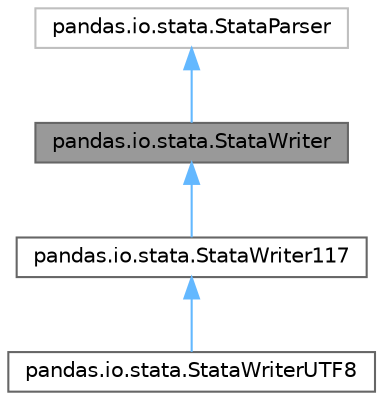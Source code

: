 digraph "pandas.io.stata.StataWriter"
{
 // LATEX_PDF_SIZE
  bgcolor="transparent";
  edge [fontname=Helvetica,fontsize=10,labelfontname=Helvetica,labelfontsize=10];
  node [fontname=Helvetica,fontsize=10,shape=box,height=0.2,width=0.4];
  Node1 [id="Node000001",label="pandas.io.stata.StataWriter",height=0.2,width=0.4,color="gray40", fillcolor="grey60", style="filled", fontcolor="black",tooltip=" "];
  Node2 -> Node1 [id="edge4_Node000001_Node000002",dir="back",color="steelblue1",style="solid",tooltip=" "];
  Node2 [id="Node000002",label="pandas.io.stata.StataParser",height=0.2,width=0.4,color="grey75", fillcolor="white", style="filled",URL="$df/d0e/classpandas_1_1io_1_1stata_1_1StataParser.html",tooltip=" "];
  Node1 -> Node3 [id="edge5_Node000001_Node000003",dir="back",color="steelblue1",style="solid",tooltip=" "];
  Node3 [id="Node000003",label="pandas.io.stata.StataWriter117",height=0.2,width=0.4,color="gray40", fillcolor="white", style="filled",URL="$dd/d0c/classpandas_1_1io_1_1stata_1_1StataWriter117.html",tooltip=" "];
  Node3 -> Node4 [id="edge6_Node000003_Node000004",dir="back",color="steelblue1",style="solid",tooltip=" "];
  Node4 [id="Node000004",label="pandas.io.stata.StataWriterUTF8",height=0.2,width=0.4,color="gray40", fillcolor="white", style="filled",URL="$d9/d9c/classpandas_1_1io_1_1stata_1_1StataWriterUTF8.html",tooltip=" "];
}
